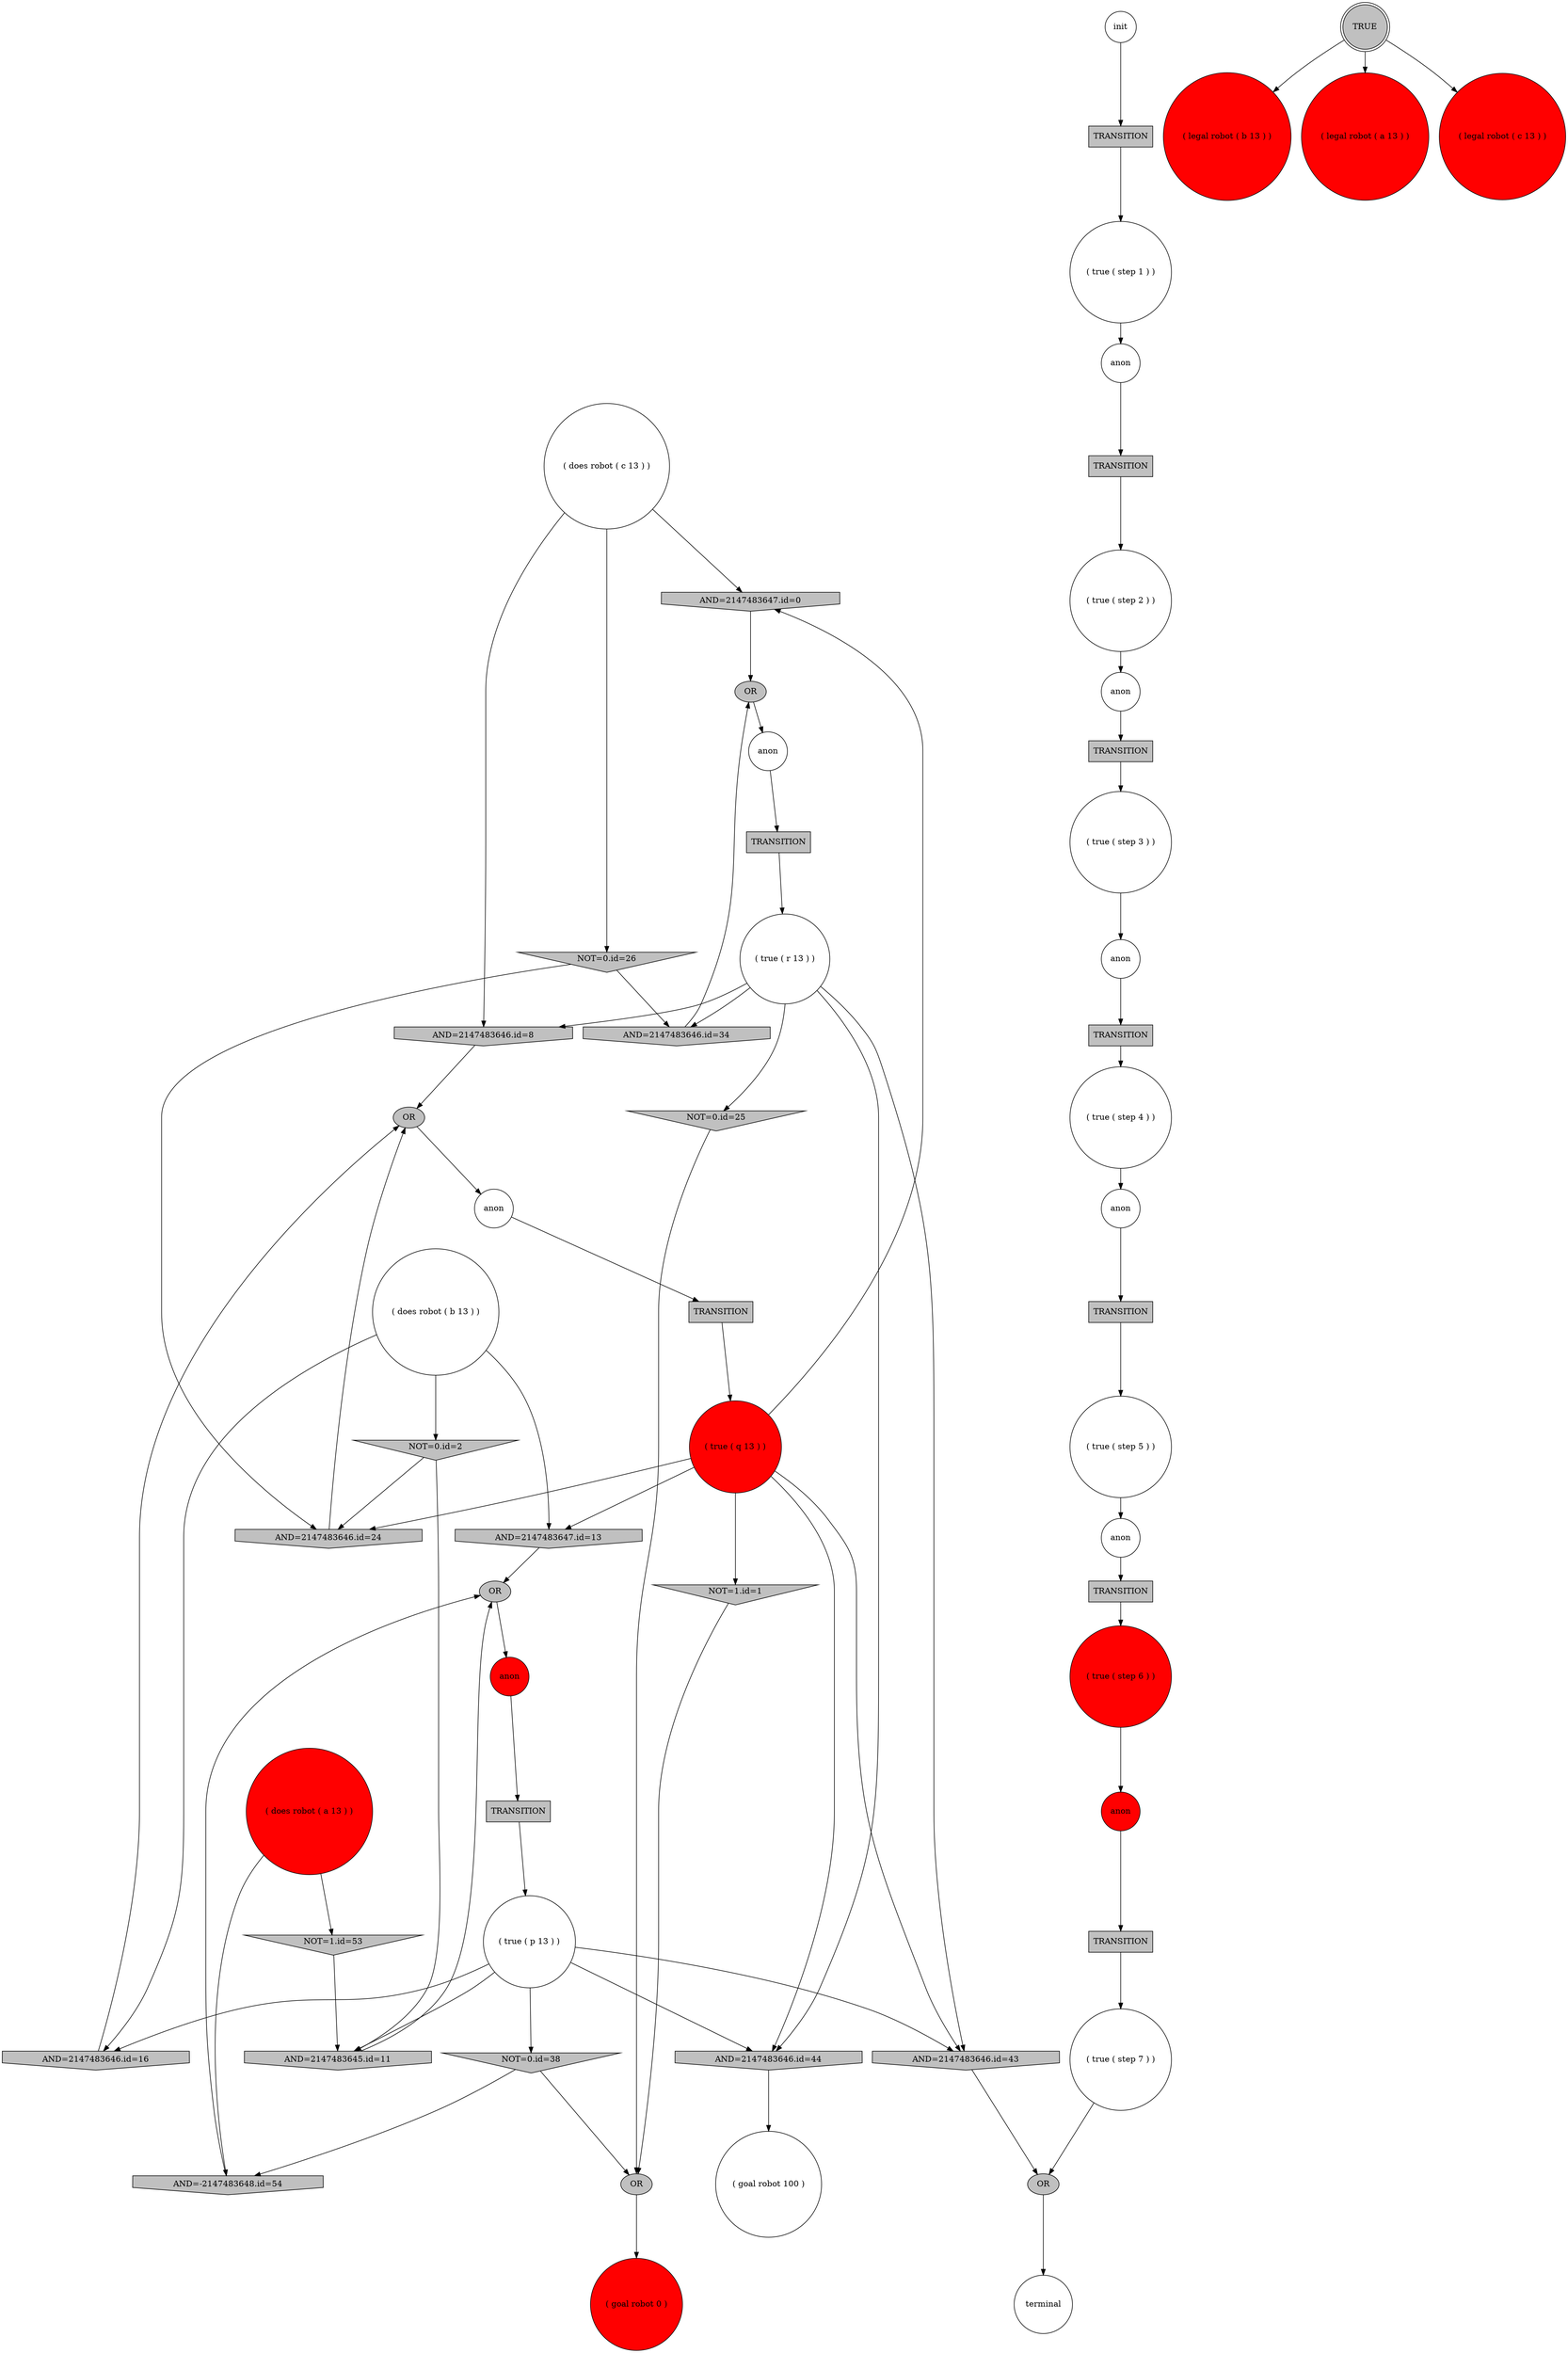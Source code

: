 digraph propNet
{
	"@57c63fd4"[shape=invhouse, style= filled, fillcolor=grey, label="AND=2147483647.id=0"]; "@57c63fd4"->"@2f52383f"; 
	"@3ea82eb3"[shape=invtriangle, style= filled, fillcolor=grey, label="NOT=1.id=1"]; "@3ea82eb3"->"@16cad9d0"; 
	"@9344906"[shape=invtriangle, style= filled, fillcolor=grey, label="NOT=0.id=2"]; "@9344906"->"@1a262acc"; "@9344906"->"@3b989906"; 
	"@60510866"[shape=circle, style= filled, fillcolor=white, label="( true ( step 1 ) )"]; "@60510866"->"@2db2aea7"; 
	"@47acaff8"[shape=ellipse, style= filled, fillcolor=grey, label="OR"]; "@47acaff8"->"@71cf3749"; 
	"@253f9db2"[shape=box, style= filled, fillcolor=grey, label="TRANSITION"]; "@253f9db2"->"@60510866"; 
	"@3e11268c"[shape=box, style= filled, fillcolor=grey, label="TRANSITION"]; "@3e11268c"->"@597f3b80"; 
	"@2c5984ec"[shape=circle, style= filled, fillcolor=red, label="( legal robot ( b 13 ) )"]; 
	"@1bd0036b"[shape=invhouse, style= filled, fillcolor=grey, label="AND=2147483646.id=8"]; "@1bd0036b"->"@47acaff8"; 
	"@340ab4ce"[shape=circle, style= filled, fillcolor=white, label="( true ( p 13 ) )"]; "@340ab4ce"->"@107ca1dc"; "@340ab4ce"->"@5ef5abb5"; "@340ab4ce"->"@7d003127"; "@340ab4ce"->"@1a262acc"; "@340ab4ce"->"@454ab054"; 
	"@20f0002e"[shape=circle, style= filled, fillcolor=white, label="init"]; "@20f0002e"->"@253f9db2"; 
	"@1a262acc"[shape=invhouse, style= filled, fillcolor=grey, label="AND=2147483645.id=11"]; "@1a262acc"->"@5a863354"; 
	"@3fb54ea2"[shape=circle, style= filled, fillcolor=white, label="anon"]; "@3fb54ea2"->"@26a9c758"; 
	"@73efaac1"[shape=invhouse, style= filled, fillcolor=grey, label="AND=2147483647.id=13"]; "@73efaac1"->"@5a863354"; 
	"@32e7db8d"[shape=circle, style= filled, fillcolor=white, label="anon"]; "@32e7db8d"->"@61b7d567"; 
	"@422f3355"[shape=circle, style= filled, fillcolor=white, label="anon"]; "@422f3355"->"@3fa2f60f"; 
	"@107ca1dc"[shape=invhouse, style= filled, fillcolor=grey, label="AND=2147483646.id=16"]; "@107ca1dc"->"@47acaff8"; 
	"@3fa2f60f"[shape=box, style= filled, fillcolor=grey, label="TRANSITION"]; "@3fa2f60f"->"@3385acf3"; 
	"@404721ff"[shape=circle, style= filled, fillcolor=white, label="( true ( step 4 ) )"]; "@404721ff"->"@b99a518"; 
	"@5a863354"[shape=ellipse, style= filled, fillcolor=grey, label="OR"]; "@5a863354"->"@3c6bb777"; 
	"@26a9c758"[shape=box, style= filled, fillcolor=grey, label="TRANSITION"]; "@26a9c758"->"@7eb17911"; 
	"@58f36ac3"[shape=box, style= filled, fillcolor=grey, label="TRANSITION"]; "@58f36ac3"->"@28c43b33"; 
	"@27e52da1"[shape=circle, style= filled, fillcolor=red, label="( legal robot ( a 13 ) )"]; 
	"@555bef08"[shape=circle, style= filled, fillcolor=red, label="( true ( step 6 ) )"]; "@555bef08"->"@79189284"; 
	"@3b989906"[shape=invhouse, style= filled, fillcolor=grey, label="AND=2147483646.id=24"]; "@3b989906"->"@47acaff8"; 
	"@6cc5d679"[shape=invtriangle, style= filled, fillcolor=grey, label="NOT=0.id=25"]; "@6cc5d679"->"@16cad9d0"; 
	"@e095cc4"[shape=invtriangle, style= filled, fillcolor=grey, label="NOT=0.id=26"]; "@e095cc4"->"@3fdf3c1d"; "@e095cc4"->"@3b989906"; 
	"@7012d2c9"[shape=circle, style= filled, fillcolor=white, label="anon"]; "@7012d2c9"->"@434bd586"; 
	"@597f3b80"[shape=circle, style= filled, fillcolor=red, label="( true ( q 13 ) )"]; "@597f3b80"->"@5ef5abb5"; "@597f3b80"->"@57c63fd4"; "@597f3b80"->"@3ea82eb3"; "@597f3b80"->"@3b989906"; "@597f3b80"->"@73efaac1"; "@597f3b80"->"@454ab054"; 
	"@2db2aea7"[shape=circle, style= filled, fillcolor=white, label="anon"]; "@2db2aea7"->"@15539089"; 
	"@3c6bb777"[shape=circle, style= filled, fillcolor=red, label="anon"]; "@3c6bb777"->"@5ef4325d"; 
	"@9183278"[shape=ellipse, style= filled, fillcolor=grey, label="OR"]; "@9183278"->"@6fe068eb"; 
	"@59033a79"[shape=circle, style= filled, fillcolor=red, label="( legal robot ( c 13 ) )"]; 
	"@79189284"[shape=circle, style= filled, fillcolor=red, label="anon"]; "@79189284"->"@58f36ac3"; 
	"@3fdf3c1d"[shape=invhouse, style= filled, fillcolor=grey, label="AND=2147483646.id=34"]; "@3fdf3c1d"->"@2f52383f"; 
	"@43eb7001"[shape=circle, style= filled, fillcolor=white, label="( true ( step 2 ) )"]; "@43eb7001"->"@3fb54ea2"; 
	"@28c43b33"[shape=circle, style= filled, fillcolor=white, label="( true ( step 7 ) )"]; "@28c43b33"->"@9183278"; 
	"@384cfc6e"[shape=circle, style= filled, fillcolor=white, label="( goal robot 100 )"]; 
	"@7d003127"[shape=invtriangle, style= filled, fillcolor=grey, label="NOT=0.id=38"]; "@7d003127"->"@3355bc56"; "@7d003127"->"@16cad9d0"; 
	"@29768d48"[shape=circle, style= filled, fillcolor=white, label="( does robot ( c 13 ) )"]; "@29768d48"->"@57c63fd4"; "@29768d48"->"@1bd0036b"; "@29768d48"->"@e095cc4"; 
	"@35f27157"[shape=box, style= filled, fillcolor=grey, label="TRANSITION"]; "@35f27157"->"@594c8f42"; 
	"@5ef4325d"[shape=box, style= filled, fillcolor=grey, label="TRANSITION"]; "@5ef4325d"->"@340ab4ce"; 
	"@61b7d567"[shape=box, style= filled, fillcolor=grey, label="TRANSITION"]; "@61b7d567"->"@555bef08"; 
	"@454ab054"[shape=invhouse, style= filled, fillcolor=grey, label="AND=2147483646.id=43"]; "@454ab054"->"@9183278"; 
	"@5ef5abb5"[shape=invhouse, style= filled, fillcolor=grey, label="AND=2147483646.id=44"]; "@5ef5abb5"->"@384cfc6e"; 
	"@3f622202"[shape=circle, style= filled, fillcolor=red, label="( does robot ( a 13 ) )"]; "@3f622202"->"@3355bc56"; "@3f622202"->"@7672d091"; 
	"@6c6069f8"[shape=circle, style= filled, fillcolor=white, label="( does robot ( b 13 ) )"]; "@6c6069f8"->"@107ca1dc"; "@6c6069f8"->"@9344906"; "@6c6069f8"->"@73efaac1"; 
	"@1375eed2"[shape=doublecircle, style= filled, fillcolor=grey, label="TRUE"]; "@1375eed2"->"@2c5984ec"; "@1375eed2"->"@27e52da1"; "@1375eed2"->"@59033a79"; 
	"@15539089"[shape=box, style= filled, fillcolor=grey, label="TRANSITION"]; "@15539089"->"@43eb7001"; 
	"@594c8f42"[shape=circle, style= filled, fillcolor=white, label="( true ( step 5 ) )"]; "@594c8f42"->"@32e7db8d"; 
	"@b99a518"[shape=circle, style= filled, fillcolor=white, label="anon"]; "@b99a518"->"@35f27157"; 
	"@71cf3749"[shape=circle, style= filled, fillcolor=white, label="anon"]; "@71cf3749"->"@3e11268c"; 
	"@434bd586"[shape=box, style= filled, fillcolor=grey, label="TRANSITION"]; "@434bd586"->"@404721ff"; 
	"@7672d091"[shape=invtriangle, style= filled, fillcolor=grey, label="NOT=1.id=53"]; "@7672d091"->"@1a262acc"; 
	"@3355bc56"[shape=invhouse, style= filled, fillcolor=grey, label="AND=-2147483648.id=54"]; "@3355bc56"->"@5a863354"; 
	"@6fe068eb"[shape=circle, style= filled, fillcolor=white, label="terminal"]; 
	"@16cad9d0"[shape=ellipse, style= filled, fillcolor=grey, label="OR"]; "@16cad9d0"->"@54fea36e"; 
	"@2f52383f"[shape=ellipse, style= filled, fillcolor=grey, label="OR"]; "@2f52383f"->"@422f3355"; 
	"@3385acf3"[shape=circle, style= filled, fillcolor=white, label="( true ( r 13 ) )"]; "@3385acf3"->"@5ef5abb5"; "@3385acf3"->"@3fdf3c1d"; "@3385acf3"->"@1bd0036b"; "@3385acf3"->"@6cc5d679"; "@3385acf3"->"@454ab054"; 
	"@54fea36e"[shape=circle, style= filled, fillcolor=red, label="( goal robot 0 )"]; 
	"@7eb17911"[shape=circle, style= filled, fillcolor=white, label="( true ( step 3 ) )"]; "@7eb17911"->"@7012d2c9"; 
}